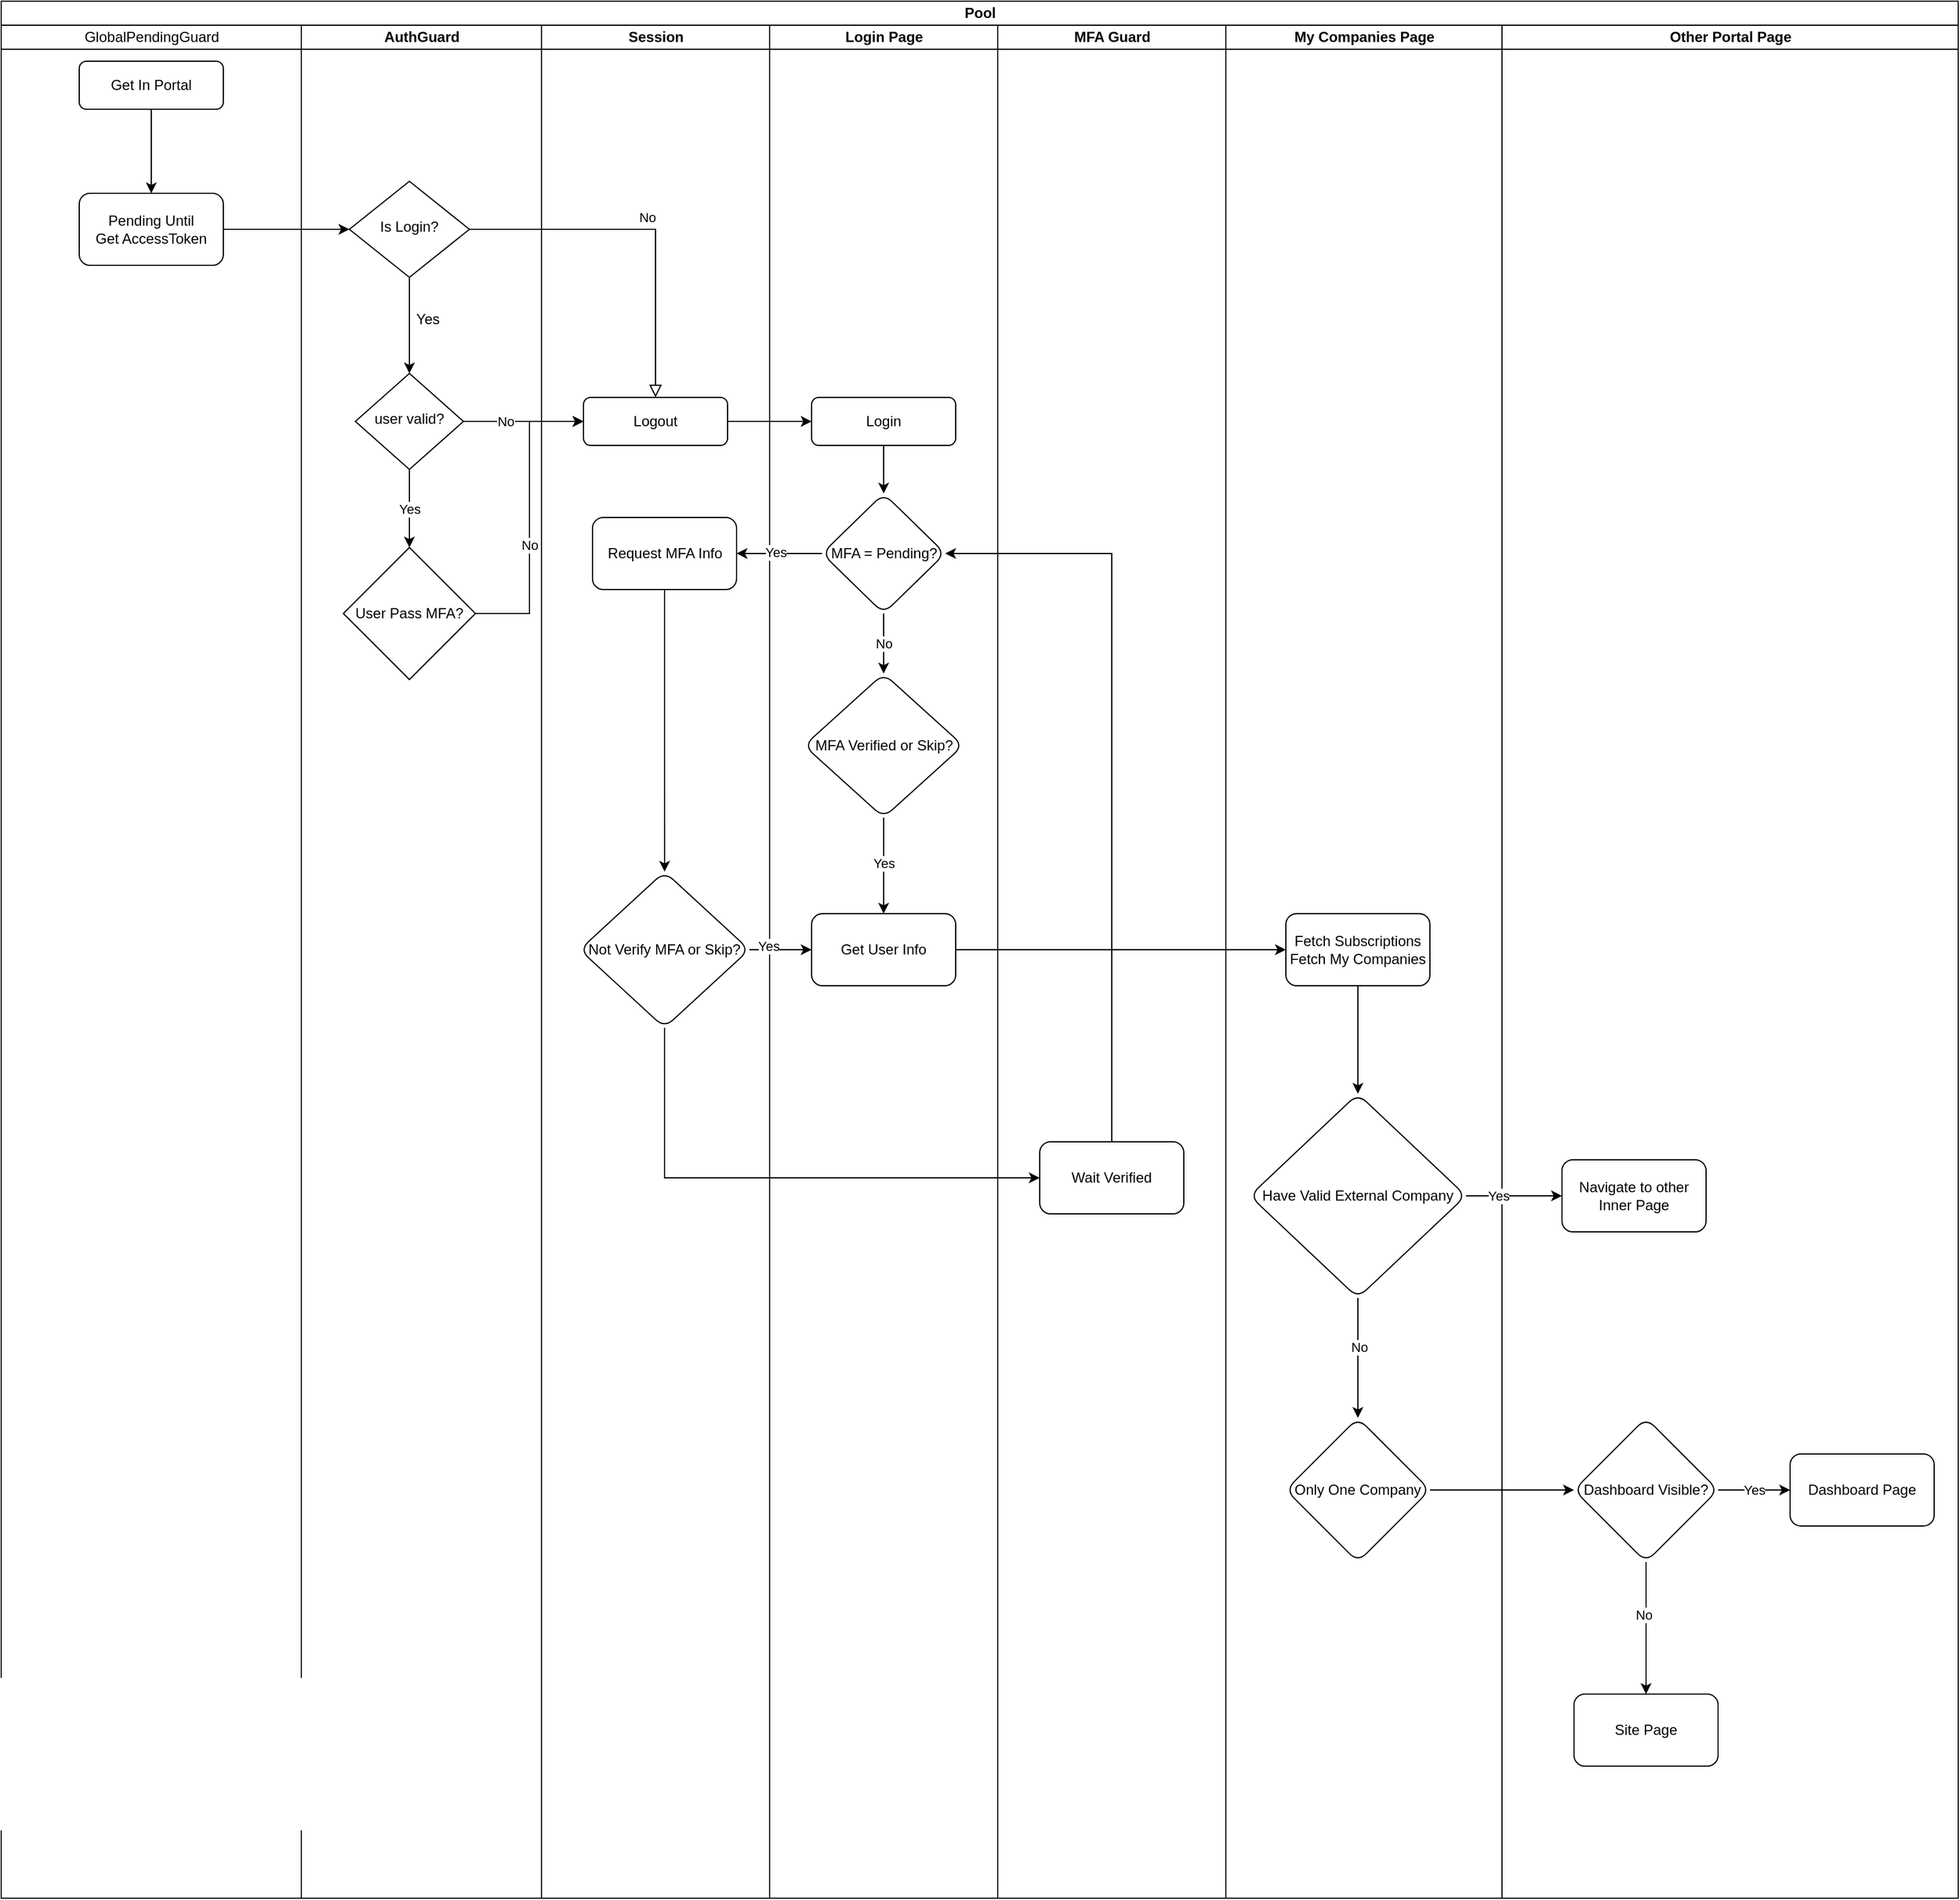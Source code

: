 <mxfile version="26.0.14">
  <diagram id="C5RBs43oDa-KdzZeNtuy" name="Page-1">
    <mxGraphModel dx="2069" dy="703" grid="1" gridSize="10" guides="1" tooltips="1" connect="1" arrows="1" fold="1" page="1" pageScale="1" pageWidth="827" pageHeight="1169" math="0" shadow="0">
      <root>
        <mxCell id="WIyWlLk6GJQsqaUBKTNV-0" />
        <mxCell id="WIyWlLk6GJQsqaUBKTNV-1" parent="WIyWlLk6GJQsqaUBKTNV-0" />
        <mxCell id="DhYTxKs9uFXzOIIwbpoh-0" value="Pool" style="swimlane;childLayout=stackLayout;resizeParent=1;resizeParentMax=0;startSize=20;html=1;" vertex="1" parent="WIyWlLk6GJQsqaUBKTNV-1">
          <mxGeometry x="-70" y="10" width="1630" height="1580" as="geometry" />
        </mxCell>
        <mxCell id="DhYTxKs9uFXzOIIwbpoh-1" value="&lt;span style=&quot;font-weight: 400; text-wrap-mode: wrap;&quot;&gt;GlobalPendingGuard&lt;/span&gt;" style="swimlane;startSize=20;html=1;" vertex="1" parent="DhYTxKs9uFXzOIIwbpoh-0">
          <mxGeometry y="20" width="250" height="1560" as="geometry" />
        </mxCell>
        <mxCell id="DhYTxKs9uFXzOIIwbpoh-6" value="Pending Until&lt;div&gt;Get AccessToken&lt;/div&gt;" style="rounded=1;whiteSpace=wrap;html=1;" vertex="1" parent="DhYTxKs9uFXzOIIwbpoh-1">
          <mxGeometry x="65" y="140" width="120" height="60" as="geometry" />
        </mxCell>
        <mxCell id="WIyWlLk6GJQsqaUBKTNV-3" value="Get In Portal" style="rounded=1;whiteSpace=wrap;html=1;fontSize=12;glass=0;strokeWidth=1;shadow=0;" parent="DhYTxKs9uFXzOIIwbpoh-1" vertex="1">
          <mxGeometry x="65" y="30" width="120" height="40" as="geometry" />
        </mxCell>
        <mxCell id="DhYTxKs9uFXzOIIwbpoh-7" style="edgeStyle=orthogonalEdgeStyle;rounded=0;orthogonalLoop=1;jettySize=auto;html=1;entryX=0.5;entryY=0;entryDx=0;entryDy=0;" edge="1" parent="DhYTxKs9uFXzOIIwbpoh-1" source="WIyWlLk6GJQsqaUBKTNV-3" target="DhYTxKs9uFXzOIIwbpoh-6">
          <mxGeometry relative="1" as="geometry" />
        </mxCell>
        <mxCell id="DhYTxKs9uFXzOIIwbpoh-2" value="AuthGuard" style="swimlane;startSize=20;html=1;" vertex="1" parent="DhYTxKs9uFXzOIIwbpoh-0">
          <mxGeometry x="250" y="20" width="200" height="1560" as="geometry" />
        </mxCell>
        <mxCell id="DhYTxKs9uFXzOIIwbpoh-15" value="" style="edgeStyle=orthogonalEdgeStyle;rounded=0;orthogonalLoop=1;jettySize=auto;html=1;" edge="1" parent="DhYTxKs9uFXzOIIwbpoh-2" source="WIyWlLk6GJQsqaUBKTNV-10" target="DhYTxKs9uFXzOIIwbpoh-14">
          <mxGeometry relative="1" as="geometry" />
        </mxCell>
        <mxCell id="WIyWlLk6GJQsqaUBKTNV-10" value="Is Login?" style="rhombus;whiteSpace=wrap;html=1;shadow=0;fontFamily=Helvetica;fontSize=12;align=center;strokeWidth=1;spacing=6;spacingTop=-4;" parent="DhYTxKs9uFXzOIIwbpoh-2" vertex="1">
          <mxGeometry x="40" y="130" width="100" height="80" as="geometry" />
        </mxCell>
        <mxCell id="DhYTxKs9uFXzOIIwbpoh-19" value="Yes" style="edgeStyle=orthogonalEdgeStyle;rounded=0;orthogonalLoop=1;jettySize=auto;html=1;entryX=0.5;entryY=0;entryDx=0;entryDy=0;" edge="1" parent="DhYTxKs9uFXzOIIwbpoh-2" source="DhYTxKs9uFXzOIIwbpoh-14" target="DhYTxKs9uFXzOIIwbpoh-20">
          <mxGeometry relative="1" as="geometry">
            <mxPoint x="90" y="420" as="targetPoint" />
          </mxGeometry>
        </mxCell>
        <mxCell id="DhYTxKs9uFXzOIIwbpoh-14" value="user valid?" style="rhombus;whiteSpace=wrap;html=1;shadow=0;strokeWidth=1;spacing=6;spacingTop=-4;" vertex="1" parent="DhYTxKs9uFXzOIIwbpoh-2">
          <mxGeometry x="45" y="290" width="90" height="80" as="geometry" />
        </mxCell>
        <mxCell id="DhYTxKs9uFXzOIIwbpoh-17" value="Yes" style="text;html=1;align=center;verticalAlign=middle;resizable=0;points=[];autosize=1;strokeColor=none;fillColor=none;" vertex="1" parent="DhYTxKs9uFXzOIIwbpoh-2">
          <mxGeometry x="85" y="230" width="40" height="30" as="geometry" />
        </mxCell>
        <mxCell id="DhYTxKs9uFXzOIIwbpoh-20" value="User Pass MFA?" style="rhombus;whiteSpace=wrap;html=1;" vertex="1" parent="DhYTxKs9uFXzOIIwbpoh-2">
          <mxGeometry x="35" y="435" width="110" height="110" as="geometry" />
        </mxCell>
        <mxCell id="DhYTxKs9uFXzOIIwbpoh-3" value="Session" style="swimlane;startSize=20;html=1;" vertex="1" parent="DhYTxKs9uFXzOIIwbpoh-0">
          <mxGeometry x="450" y="20" width="190" height="1560" as="geometry" />
        </mxCell>
        <mxCell id="WIyWlLk6GJQsqaUBKTNV-12" value="Logout" style="rounded=1;whiteSpace=wrap;html=1;fontSize=12;glass=0;strokeWidth=1;shadow=0;" parent="DhYTxKs9uFXzOIIwbpoh-3" vertex="1">
          <mxGeometry x="35" y="310" width="120" height="40" as="geometry" />
        </mxCell>
        <mxCell id="DhYTxKs9uFXzOIIwbpoh-34" value="Not Verify MFA or Skip?" style="rhombus;whiteSpace=wrap;html=1;rounded=1;glass=0;strokeWidth=1;shadow=0;" vertex="1" parent="DhYTxKs9uFXzOIIwbpoh-3">
          <mxGeometry x="31.87" y="705" width="141.25" height="130" as="geometry" />
        </mxCell>
        <mxCell id="DhYTxKs9uFXzOIIwbpoh-25" value="Login Page" style="swimlane;startSize=20;html=1;" vertex="1" parent="DhYTxKs9uFXzOIIwbpoh-0">
          <mxGeometry x="640" y="20" width="190" height="1560" as="geometry" />
        </mxCell>
        <mxCell id="DhYTxKs9uFXzOIIwbpoh-31" value="" style="edgeStyle=orthogonalEdgeStyle;rounded=0;orthogonalLoop=1;jettySize=auto;html=1;" edge="1" parent="DhYTxKs9uFXzOIIwbpoh-25" source="DhYTxKs9uFXzOIIwbpoh-26" target="DhYTxKs9uFXzOIIwbpoh-30">
          <mxGeometry relative="1" as="geometry" />
        </mxCell>
        <mxCell id="DhYTxKs9uFXzOIIwbpoh-26" value="Login" style="rounded=1;whiteSpace=wrap;html=1;fontSize=12;glass=0;strokeWidth=1;shadow=0;" vertex="1" parent="DhYTxKs9uFXzOIIwbpoh-25">
          <mxGeometry x="35" y="310" width="120" height="40" as="geometry" />
        </mxCell>
        <mxCell id="DhYTxKs9uFXzOIIwbpoh-33" value="" style="edgeStyle=orthogonalEdgeStyle;rounded=0;orthogonalLoop=1;jettySize=auto;html=1;" edge="1" parent="DhYTxKs9uFXzOIIwbpoh-25" source="DhYTxKs9uFXzOIIwbpoh-30" target="DhYTxKs9uFXzOIIwbpoh-32">
          <mxGeometry relative="1" as="geometry" />
        </mxCell>
        <mxCell id="DhYTxKs9uFXzOIIwbpoh-36" value="Yes" style="edgeLabel;html=1;align=center;verticalAlign=middle;resizable=0;points=[];" vertex="1" connectable="0" parent="DhYTxKs9uFXzOIIwbpoh-33">
          <mxGeometry x="0.088" y="-1" relative="1" as="geometry">
            <mxPoint as="offset" />
          </mxGeometry>
        </mxCell>
        <mxCell id="DhYTxKs9uFXzOIIwbpoh-38" value="No" style="edgeStyle=orthogonalEdgeStyle;rounded=0;orthogonalLoop=1;jettySize=auto;html=1;" edge="1" parent="DhYTxKs9uFXzOIIwbpoh-25" source="DhYTxKs9uFXzOIIwbpoh-30" target="DhYTxKs9uFXzOIIwbpoh-37">
          <mxGeometry relative="1" as="geometry" />
        </mxCell>
        <mxCell id="DhYTxKs9uFXzOIIwbpoh-30" value="MFA = Pending?" style="rhombus;whiteSpace=wrap;html=1;rounded=1;glass=0;strokeWidth=1;shadow=0;" vertex="1" parent="DhYTxKs9uFXzOIIwbpoh-25">
          <mxGeometry x="43.75" y="390" width="102.5" height="100" as="geometry" />
        </mxCell>
        <mxCell id="DhYTxKs9uFXzOIIwbpoh-32" value="Request MFA Info" style="whiteSpace=wrap;html=1;rounded=1;glass=0;strokeWidth=1;shadow=0;" vertex="1" parent="DhYTxKs9uFXzOIIwbpoh-25">
          <mxGeometry x="-147.5" y="410" width="120" height="60" as="geometry" />
        </mxCell>
        <mxCell id="DhYTxKs9uFXzOIIwbpoh-41" value="" style="edgeStyle=orthogonalEdgeStyle;rounded=0;orthogonalLoop=1;jettySize=auto;html=1;" edge="1" parent="DhYTxKs9uFXzOIIwbpoh-25" source="DhYTxKs9uFXzOIIwbpoh-37" target="DhYTxKs9uFXzOIIwbpoh-40">
          <mxGeometry relative="1" as="geometry" />
        </mxCell>
        <mxCell id="DhYTxKs9uFXzOIIwbpoh-53" value="Yes" style="edgeLabel;html=1;align=center;verticalAlign=middle;resizable=0;points=[];" vertex="1" connectable="0" parent="DhYTxKs9uFXzOIIwbpoh-41">
          <mxGeometry x="-0.045" relative="1" as="geometry">
            <mxPoint as="offset" />
          </mxGeometry>
        </mxCell>
        <mxCell id="DhYTxKs9uFXzOIIwbpoh-37" value="MFA Verified or Skip?" style="rhombus;whiteSpace=wrap;html=1;rounded=1;glass=0;strokeWidth=1;shadow=0;" vertex="1" parent="DhYTxKs9uFXzOIIwbpoh-25">
          <mxGeometry x="28.75" y="540" width="132.5" height="120" as="geometry" />
        </mxCell>
        <mxCell id="DhYTxKs9uFXzOIIwbpoh-40" value="Get User Info" style="whiteSpace=wrap;html=1;rounded=1;glass=0;strokeWidth=1;shadow=0;" vertex="1" parent="DhYTxKs9uFXzOIIwbpoh-25">
          <mxGeometry x="35" y="740" width="120" height="60" as="geometry" />
        </mxCell>
        <mxCell id="DhYTxKs9uFXzOIIwbpoh-62" value="MFA Guard" style="swimlane;startSize=20;html=1;" vertex="1" parent="DhYTxKs9uFXzOIIwbpoh-0">
          <mxGeometry x="830" y="20" width="190" height="1560" as="geometry" />
        </mxCell>
        <mxCell id="DhYTxKs9uFXzOIIwbpoh-78" value="Wait Verified" style="rounded=1;whiteSpace=wrap;html=1;" vertex="1" parent="DhYTxKs9uFXzOIIwbpoh-62">
          <mxGeometry x="35" y="930" width="120" height="60" as="geometry" />
        </mxCell>
        <mxCell id="DhYTxKs9uFXzOIIwbpoh-76" value="My Companies Page" style="swimlane;startSize=20;html=1;" vertex="1" parent="DhYTxKs9uFXzOIIwbpoh-0">
          <mxGeometry x="1020" y="20" width="230" height="1560" as="geometry" />
        </mxCell>
        <mxCell id="DhYTxKs9uFXzOIIwbpoh-84" value="" style="edgeStyle=orthogonalEdgeStyle;rounded=0;orthogonalLoop=1;jettySize=auto;html=1;" edge="1" parent="DhYTxKs9uFXzOIIwbpoh-76" source="DhYTxKs9uFXzOIIwbpoh-80" target="DhYTxKs9uFXzOIIwbpoh-83">
          <mxGeometry relative="1" as="geometry" />
        </mxCell>
        <mxCell id="DhYTxKs9uFXzOIIwbpoh-80" value="Fetch Subscriptions&lt;br&gt;Fetch My Companies" style="rounded=1;whiteSpace=wrap;html=1;" vertex="1" parent="DhYTxKs9uFXzOIIwbpoh-76">
          <mxGeometry x="50" y="740" width="120" height="60" as="geometry" />
        </mxCell>
        <mxCell id="DhYTxKs9uFXzOIIwbpoh-86" value="" style="edgeStyle=orthogonalEdgeStyle;rounded=0;orthogonalLoop=1;jettySize=auto;html=1;" edge="1" parent="DhYTxKs9uFXzOIIwbpoh-76" source="DhYTxKs9uFXzOIIwbpoh-83" target="DhYTxKs9uFXzOIIwbpoh-85">
          <mxGeometry relative="1" as="geometry" />
        </mxCell>
        <mxCell id="DhYTxKs9uFXzOIIwbpoh-87" value="No" style="edgeLabel;html=1;align=center;verticalAlign=middle;resizable=0;points=[];" vertex="1" connectable="0" parent="DhYTxKs9uFXzOIIwbpoh-86">
          <mxGeometry x="-0.19" y="1" relative="1" as="geometry">
            <mxPoint as="offset" />
          </mxGeometry>
        </mxCell>
        <mxCell id="DhYTxKs9uFXzOIIwbpoh-83" value="Have Valid External Company" style="rhombus;whiteSpace=wrap;html=1;rounded=1;" vertex="1" parent="DhYTxKs9uFXzOIIwbpoh-76">
          <mxGeometry x="20" y="890" width="180" height="170" as="geometry" />
        </mxCell>
        <mxCell id="DhYTxKs9uFXzOIIwbpoh-85" value="Only One Company" style="rhombus;whiteSpace=wrap;html=1;rounded=1;" vertex="1" parent="DhYTxKs9uFXzOIIwbpoh-76">
          <mxGeometry x="50" y="1160" width="120" height="120" as="geometry" />
        </mxCell>
        <mxCell id="DhYTxKs9uFXzOIIwbpoh-88" value="Other Portal Page" style="swimlane;startSize=20;html=1;" vertex="1" parent="DhYTxKs9uFXzOIIwbpoh-0">
          <mxGeometry x="1250" y="20" width="380" height="1560" as="geometry" />
        </mxCell>
        <mxCell id="DhYTxKs9uFXzOIIwbpoh-95" value="Navigate to other Inner Page" style="rounded=1;whiteSpace=wrap;html=1;" vertex="1" parent="DhYTxKs9uFXzOIIwbpoh-88">
          <mxGeometry x="50" y="945" width="120" height="60" as="geometry" />
        </mxCell>
        <mxCell id="DhYTxKs9uFXzOIIwbpoh-102" value="" style="edgeStyle=orthogonalEdgeStyle;rounded=0;orthogonalLoop=1;jettySize=auto;html=1;" edge="1" parent="DhYTxKs9uFXzOIIwbpoh-88" source="DhYTxKs9uFXzOIIwbpoh-99" target="DhYTxKs9uFXzOIIwbpoh-101">
          <mxGeometry relative="1" as="geometry" />
        </mxCell>
        <mxCell id="DhYTxKs9uFXzOIIwbpoh-103" value="No" style="edgeLabel;html=1;align=center;verticalAlign=middle;resizable=0;points=[];" vertex="1" connectable="0" parent="DhYTxKs9uFXzOIIwbpoh-102">
          <mxGeometry x="-0.2" y="-2" relative="1" as="geometry">
            <mxPoint as="offset" />
          </mxGeometry>
        </mxCell>
        <mxCell id="DhYTxKs9uFXzOIIwbpoh-105" value="Yes" style="edgeStyle=orthogonalEdgeStyle;rounded=0;orthogonalLoop=1;jettySize=auto;html=1;" edge="1" parent="DhYTxKs9uFXzOIIwbpoh-88" source="DhYTxKs9uFXzOIIwbpoh-99" target="DhYTxKs9uFXzOIIwbpoh-104">
          <mxGeometry relative="1" as="geometry" />
        </mxCell>
        <mxCell id="DhYTxKs9uFXzOIIwbpoh-99" value="Dashboard Visible?" style="rhombus;whiteSpace=wrap;html=1;rounded=1;" vertex="1" parent="DhYTxKs9uFXzOIIwbpoh-88">
          <mxGeometry x="60" y="1160" width="120" height="120" as="geometry" />
        </mxCell>
        <mxCell id="DhYTxKs9uFXzOIIwbpoh-101" value="Site Page" style="whiteSpace=wrap;html=1;rounded=1;" vertex="1" parent="DhYTxKs9uFXzOIIwbpoh-88">
          <mxGeometry x="60" y="1390" width="120" height="60" as="geometry" />
        </mxCell>
        <mxCell id="DhYTxKs9uFXzOIIwbpoh-104" value="Dashboard Page" style="whiteSpace=wrap;html=1;rounded=1;" vertex="1" parent="DhYTxKs9uFXzOIIwbpoh-88">
          <mxGeometry x="240" y="1190" width="120" height="60" as="geometry" />
        </mxCell>
        <mxCell id="DhYTxKs9uFXzOIIwbpoh-13" value="" style="edgeStyle=orthogonalEdgeStyle;rounded=0;orthogonalLoop=1;jettySize=auto;html=1;" edge="1" parent="DhYTxKs9uFXzOIIwbpoh-0" source="DhYTxKs9uFXzOIIwbpoh-6" target="WIyWlLk6GJQsqaUBKTNV-10">
          <mxGeometry relative="1" as="geometry" />
        </mxCell>
        <mxCell id="WIyWlLk6GJQsqaUBKTNV-9" value="No" style="edgeStyle=orthogonalEdgeStyle;rounded=0;html=1;jettySize=auto;orthogonalLoop=1;fontSize=11;endArrow=block;endFill=0;endSize=8;strokeWidth=1;shadow=0;labelBackgroundColor=none;" parent="DhYTxKs9uFXzOIIwbpoh-0" source="WIyWlLk6GJQsqaUBKTNV-10" target="WIyWlLk6GJQsqaUBKTNV-12" edge="1">
          <mxGeometry y="10" relative="1" as="geometry">
            <mxPoint as="offset" />
          </mxGeometry>
        </mxCell>
        <mxCell id="DhYTxKs9uFXzOIIwbpoh-21" value="" style="edgeStyle=orthogonalEdgeStyle;rounded=0;orthogonalLoop=1;jettySize=auto;html=1;" edge="1" parent="DhYTxKs9uFXzOIIwbpoh-0" source="DhYTxKs9uFXzOIIwbpoh-14" target="WIyWlLk6GJQsqaUBKTNV-12">
          <mxGeometry relative="1" as="geometry" />
        </mxCell>
        <mxCell id="DhYTxKs9uFXzOIIwbpoh-22" value="No" style="edgeLabel;html=1;align=center;verticalAlign=middle;resizable=0;points=[];" vertex="1" connectable="0" parent="DhYTxKs9uFXzOIIwbpoh-21">
          <mxGeometry x="-0.3" y="1" relative="1" as="geometry">
            <mxPoint y="1" as="offset" />
          </mxGeometry>
        </mxCell>
        <mxCell id="DhYTxKs9uFXzOIIwbpoh-23" style="edgeStyle=orthogonalEdgeStyle;rounded=0;orthogonalLoop=1;jettySize=auto;html=1;entryX=0;entryY=0.5;entryDx=0;entryDy=0;" edge="1" parent="DhYTxKs9uFXzOIIwbpoh-0" source="DhYTxKs9uFXzOIIwbpoh-20" target="WIyWlLk6GJQsqaUBKTNV-12">
          <mxGeometry relative="1" as="geometry" />
        </mxCell>
        <mxCell id="DhYTxKs9uFXzOIIwbpoh-24" value="No" style="edgeLabel;html=1;align=center;verticalAlign=middle;resizable=0;points=[];" vertex="1" connectable="0" parent="DhYTxKs9uFXzOIIwbpoh-23">
          <mxGeometry x="-0.172" relative="1" as="geometry">
            <mxPoint y="1" as="offset" />
          </mxGeometry>
        </mxCell>
        <mxCell id="DhYTxKs9uFXzOIIwbpoh-27" value="" style="edgeStyle=orthogonalEdgeStyle;rounded=0;orthogonalLoop=1;jettySize=auto;html=1;" edge="1" parent="DhYTxKs9uFXzOIIwbpoh-0" source="WIyWlLk6GJQsqaUBKTNV-12" target="DhYTxKs9uFXzOIIwbpoh-26">
          <mxGeometry relative="1" as="geometry" />
        </mxCell>
        <mxCell id="DhYTxKs9uFXzOIIwbpoh-35" value="" style="edgeStyle=orthogonalEdgeStyle;rounded=0;orthogonalLoop=1;jettySize=auto;html=1;" edge="1" parent="DhYTxKs9uFXzOIIwbpoh-0" source="DhYTxKs9uFXzOIIwbpoh-32" target="DhYTxKs9uFXzOIIwbpoh-34">
          <mxGeometry relative="1" as="geometry" />
        </mxCell>
        <mxCell id="DhYTxKs9uFXzOIIwbpoh-54" style="edgeStyle=orthogonalEdgeStyle;rounded=0;orthogonalLoop=1;jettySize=auto;html=1;exitX=1;exitY=0.5;exitDx=0;exitDy=0;entryX=0;entryY=0.5;entryDx=0;entryDy=0;" edge="1" parent="DhYTxKs9uFXzOIIwbpoh-0" source="DhYTxKs9uFXzOIIwbpoh-34" target="DhYTxKs9uFXzOIIwbpoh-40">
          <mxGeometry relative="1" as="geometry" />
        </mxCell>
        <mxCell id="DhYTxKs9uFXzOIIwbpoh-55" value="Yes" style="edgeLabel;html=1;align=center;verticalAlign=middle;resizable=0;points=[];" vertex="1" connectable="0" parent="DhYTxKs9uFXzOIIwbpoh-54">
          <mxGeometry x="-0.411" y="2" relative="1" as="geometry">
            <mxPoint y="-1" as="offset" />
          </mxGeometry>
        </mxCell>
        <mxCell id="DhYTxKs9uFXzOIIwbpoh-61" value="" style="edgeStyle=orthogonalEdgeStyle;rounded=0;orthogonalLoop=1;jettySize=auto;html=1;exitX=0.5;exitY=1;exitDx=0;exitDy=0;entryX=0;entryY=0.5;entryDx=0;entryDy=0;" edge="1" parent="DhYTxKs9uFXzOIIwbpoh-0" source="DhYTxKs9uFXzOIIwbpoh-34" target="DhYTxKs9uFXzOIIwbpoh-78">
          <mxGeometry relative="1" as="geometry">
            <mxPoint x="850" y="980" as="targetPoint" />
            <Array as="points">
              <mxPoint x="553" y="980" />
            </Array>
          </mxGeometry>
        </mxCell>
        <mxCell id="DhYTxKs9uFXzOIIwbpoh-79" style="edgeStyle=orthogonalEdgeStyle;rounded=0;orthogonalLoop=1;jettySize=auto;html=1;entryX=1;entryY=0.5;entryDx=0;entryDy=0;exitX=0.5;exitY=0;exitDx=0;exitDy=0;" edge="1" parent="DhYTxKs9uFXzOIIwbpoh-0" source="DhYTxKs9uFXzOIIwbpoh-78" target="DhYTxKs9uFXzOIIwbpoh-30">
          <mxGeometry relative="1" as="geometry" />
        </mxCell>
        <mxCell id="DhYTxKs9uFXzOIIwbpoh-81" style="edgeStyle=orthogonalEdgeStyle;rounded=0;orthogonalLoop=1;jettySize=auto;html=1;exitX=1;exitY=0.5;exitDx=0;exitDy=0;entryX=0;entryY=0.5;entryDx=0;entryDy=0;" edge="1" parent="DhYTxKs9uFXzOIIwbpoh-0" source="DhYTxKs9uFXzOIIwbpoh-40" target="DhYTxKs9uFXzOIIwbpoh-80">
          <mxGeometry relative="1" as="geometry" />
        </mxCell>
        <mxCell id="DhYTxKs9uFXzOIIwbpoh-96" style="edgeStyle=orthogonalEdgeStyle;rounded=0;orthogonalLoop=1;jettySize=auto;html=1;exitX=1;exitY=0.5;exitDx=0;exitDy=0;entryX=0;entryY=0.5;entryDx=0;entryDy=0;" edge="1" parent="DhYTxKs9uFXzOIIwbpoh-0" source="DhYTxKs9uFXzOIIwbpoh-83" target="DhYTxKs9uFXzOIIwbpoh-95">
          <mxGeometry relative="1" as="geometry" />
        </mxCell>
        <mxCell id="DhYTxKs9uFXzOIIwbpoh-97" value="Yes" style="edgeLabel;html=1;align=center;verticalAlign=middle;resizable=0;points=[];" vertex="1" connectable="0" parent="DhYTxKs9uFXzOIIwbpoh-96">
          <mxGeometry x="-0.343" relative="1" as="geometry">
            <mxPoint as="offset" />
          </mxGeometry>
        </mxCell>
        <mxCell id="DhYTxKs9uFXzOIIwbpoh-100" value="" style="edgeStyle=orthogonalEdgeStyle;rounded=0;orthogonalLoop=1;jettySize=auto;html=1;" edge="1" parent="DhYTxKs9uFXzOIIwbpoh-0" source="DhYTxKs9uFXzOIIwbpoh-85" target="DhYTxKs9uFXzOIIwbpoh-99">
          <mxGeometry relative="1" as="geometry" />
        </mxCell>
      </root>
    </mxGraphModel>
  </diagram>
</mxfile>
